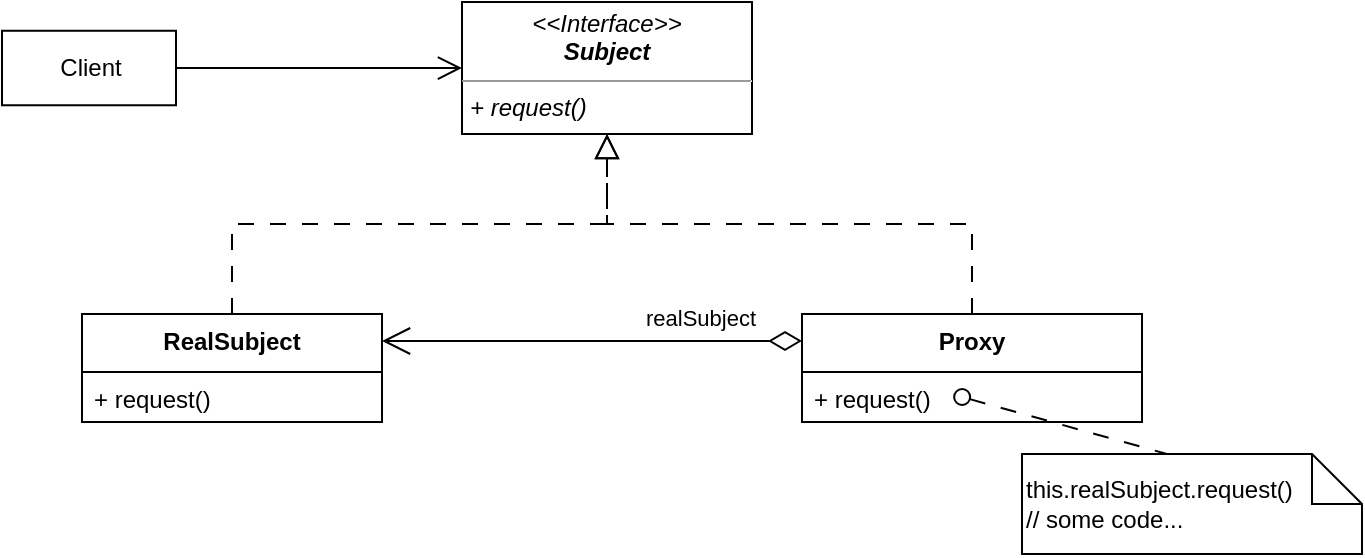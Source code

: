 <mxfile version="21.1.9" type="device">
  <diagram name="第 1 页" id="V1W0sLbI2GgZeyCbVdQ1">
    <mxGraphModel dx="1194" dy="682" grid="1" gridSize="10" guides="1" tooltips="1" connect="1" arrows="1" fold="1" page="1" pageScale="1" pageWidth="827" pageHeight="1169" math="0" shadow="0">
      <root>
        <mxCell id="0" />
        <mxCell id="1" parent="0" />
        <mxCell id="WFYV-QFJoavZbaiG5XtV-6" value="RealSubject" style="swimlane;fontStyle=1;align=center;verticalAlign=top;childLayout=stackLayout;horizontal=1;startSize=29;horizontalStack=0;resizeParent=1;resizeParentMax=0;resizeLast=0;collapsible=1;marginBottom=0;" parent="1" vertex="1">
          <mxGeometry x="90" y="340" width="150" height="54" as="geometry" />
        </mxCell>
        <mxCell id="WFYV-QFJoavZbaiG5XtV-7" value="+ request()" style="text;strokeColor=none;fillColor=none;align=left;verticalAlign=top;spacingLeft=4;spacingRight=4;overflow=hidden;rotatable=0;points=[[0,0.5],[1,0.5]];portConstraint=eastwest;fontStyle=0" parent="WFYV-QFJoavZbaiG5XtV-6" vertex="1">
          <mxGeometry y="29" width="150" height="25" as="geometry" />
        </mxCell>
        <mxCell id="WFYV-QFJoavZbaiG5XtV-9" value="Proxy" style="swimlane;fontStyle=1;align=center;verticalAlign=top;childLayout=stackLayout;horizontal=1;startSize=29;horizontalStack=0;resizeParent=1;resizeParentMax=0;resizeLast=0;collapsible=1;marginBottom=0;" parent="1" vertex="1">
          <mxGeometry x="450" y="340" width="170" height="54" as="geometry" />
        </mxCell>
        <mxCell id="WFYV-QFJoavZbaiG5XtV-10" value="+ request()" style="text;strokeColor=none;fillColor=none;align=left;verticalAlign=top;spacingLeft=4;spacingRight=4;overflow=hidden;rotatable=0;points=[[0,0.5],[1,0.5]];portConstraint=eastwest;fontStyle=0" parent="WFYV-QFJoavZbaiG5XtV-9" vertex="1">
          <mxGeometry y="29" width="170" height="25" as="geometry" />
        </mxCell>
        <mxCell id="WFYV-QFJoavZbaiG5XtV-13" value="&lt;div&gt;this.realSubject.request()&lt;/div&gt;&lt;div&gt;// some code...&lt;/div&gt;" style="shape=note2;boundedLbl=1;whiteSpace=wrap;html=1;size=25;verticalAlign=middle;align=left;labelPosition=center;verticalLabelPosition=middle;" parent="1" vertex="1">
          <mxGeometry x="560" y="410" width="170" height="50" as="geometry" />
        </mxCell>
        <mxCell id="WFYV-QFJoavZbaiG5XtV-14" value="" style="endArrow=block;endSize=10;endFill=0;shadow=0;strokeWidth=1;rounded=0;edgeStyle=elbowEdgeStyle;elbow=vertical;dashed=1;dashPattern=8 8;labelBackgroundColor=none;fontColor=default;exitX=0.5;exitY=0;exitDx=0;exitDy=0;entryX=0.5;entryY=1;entryDx=0;entryDy=0;" parent="1" source="WFYV-QFJoavZbaiG5XtV-6" target="WFYV-QFJoavZbaiG5XtV-22" edge="1">
          <mxGeometry width="160" relative="1" as="geometry">
            <mxPoint x="230" y="310" as="sourcePoint" />
            <mxPoint x="362.5" y="244" as="targetPoint" />
          </mxGeometry>
        </mxCell>
        <mxCell id="WFYV-QFJoavZbaiG5XtV-16" style="edgeStyle=orthogonalEdgeStyle;rounded=0;orthogonalLoop=1;jettySize=auto;html=1;endArrow=open;endFill=0;endSize=10;entryX=0;entryY=0.5;entryDx=0;entryDy=0;" parent="1" source="WFYV-QFJoavZbaiG5XtV-17" target="WFYV-QFJoavZbaiG5XtV-22" edge="1">
          <mxGeometry relative="1" as="geometry">
            <mxPoint x="260" y="217" as="targetPoint" />
          </mxGeometry>
        </mxCell>
        <mxCell id="WFYV-QFJoavZbaiG5XtV-17" value="Client" style="html=1;" parent="1" vertex="1">
          <mxGeometry x="50" y="198.38" width="87" height="37.25" as="geometry" />
        </mxCell>
        <mxCell id="WFYV-QFJoavZbaiG5XtV-20" value="" style="html=1;verticalAlign=bottom;labelBackgroundColor=none;startArrow=oval;startFill=0;startSize=8;endArrow=none;rounded=0;dashed=1;dashPattern=8 8;entryX=0;entryY=0;entryDx=72.5;entryDy=0;entryPerimeter=0;exitX=0.471;exitY=0.5;exitDx=0;exitDy=0;exitPerimeter=0;" parent="1" source="WFYV-QFJoavZbaiG5XtV-10" target="WFYV-QFJoavZbaiG5XtV-13" edge="1">
          <mxGeometry x="-0.055" y="19" relative="1" as="geometry">
            <mxPoint x="473" y="373" as="sourcePoint" />
            <mxPoint x="242.214" y="450" as="targetPoint" />
            <mxPoint x="-1" as="offset" />
          </mxGeometry>
        </mxCell>
        <mxCell id="WFYV-QFJoavZbaiG5XtV-21" value="" style="endArrow=block;endSize=10;endFill=0;shadow=0;strokeWidth=1;rounded=0;edgeStyle=elbowEdgeStyle;elbow=vertical;dashed=1;dashPattern=8 8;labelBackgroundColor=none;fontColor=default;entryX=0.5;entryY=1;entryDx=0;entryDy=0;" parent="1" source="WFYV-QFJoavZbaiG5XtV-9" target="WFYV-QFJoavZbaiG5XtV-22" edge="1">
          <mxGeometry width="160" relative="1" as="geometry">
            <mxPoint x="245" y="330" as="sourcePoint" />
            <mxPoint x="362.5" y="244" as="targetPoint" />
          </mxGeometry>
        </mxCell>
        <mxCell id="WFYV-QFJoavZbaiG5XtV-22" value="&lt;p style=&quot;margin:0px;margin-top:4px;text-align:center;&quot;&gt;&lt;i&gt;&amp;lt;&amp;lt;Interface&amp;gt;&amp;gt;&lt;br&gt;&lt;b&gt;Subject&lt;/b&gt;&lt;/i&gt;&lt;/p&gt;&lt;hr size=&quot;1&quot;&gt;&lt;p style=&quot;margin:0px;margin-left:4px;&quot;&gt;&lt;/p&gt;&lt;p style=&quot;margin:0px;margin-left:4px;&quot;&gt;&lt;i&gt;+ request()&lt;/i&gt;&lt;br&gt;&lt;/p&gt;" style="verticalAlign=top;align=left;overflow=fill;fontSize=12;fontFamily=Helvetica;html=1;" parent="1" vertex="1">
          <mxGeometry x="280" y="184.01" width="145" height="65.99" as="geometry" />
        </mxCell>
        <mxCell id="sDLlrNJGY6k1S6BA11B6-3" value="realSubject" style="endArrow=open;html=1;endSize=12;startArrow=diamondThin;startSize=14;startFill=0;edgeStyle=orthogonalEdgeStyle;align=left;verticalAlign=bottom;rounded=0;entryX=1;entryY=0.25;entryDx=0;entryDy=0;exitX=0;exitY=0.25;exitDx=0;exitDy=0;" edge="1" parent="1" source="WFYV-QFJoavZbaiG5XtV-9" target="WFYV-QFJoavZbaiG5XtV-6">
          <mxGeometry x="-0.238" y="-3" relative="1" as="geometry">
            <mxPoint x="410" y="390" as="sourcePoint" />
            <mxPoint x="530" y="217" as="targetPoint" />
            <mxPoint as="offset" />
          </mxGeometry>
        </mxCell>
      </root>
    </mxGraphModel>
  </diagram>
</mxfile>
